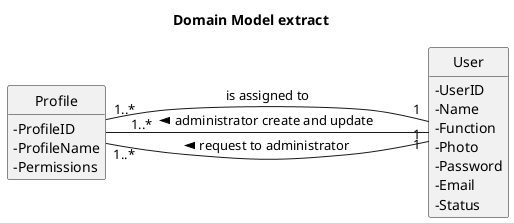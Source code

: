 @startuml
'https://plantuml.com/class-diagram
hide circle
skinparam classAttributeIconSize 0
hide methods

title Domain Model extract

class Profile {
    -ProfileID
    -ProfileName
    -Permissions
}

class User {
    -UserID
    -Name
    -Function
    -Photo
    -Password
    -Email
    -Status
}

User "1" -left- "1..*" Profile: is assigned to
User "1" -right- "1..*" Profile: request to administrator >
User "1" -down- "     1..*" Profile: administrator create and update >


skinparam nodesep 110
@enduml
